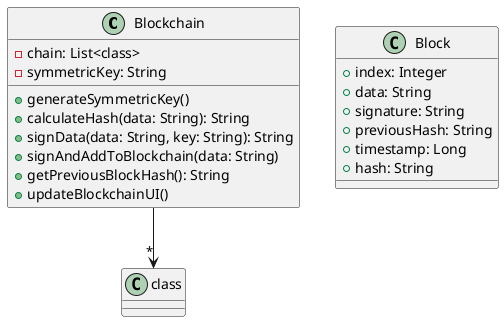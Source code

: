 @startuml

!define BLOCKCHAIN_CHAIN class

class Blockchain {
  - chain: List<BLOCKCHAIN_CHAIN>
  - symmetricKey: String
  + generateSymmetricKey()
  + calculateHash(data: String): String
  + signData(data: String, key: String): String
  + signAndAddToBlockchain(data: String)
  + getPreviousBlockHash(): String
  + updateBlockchainUI()
}

BLOCKCHAIN_CHAIN "Block" {
  + index: Integer
  + data: String
  + signature: String
  + previousHash: String
  + timestamp: Long
  + hash: String
}

Blockchain --> "*" BLOCKCHAIN_CHAIN

@enduml
